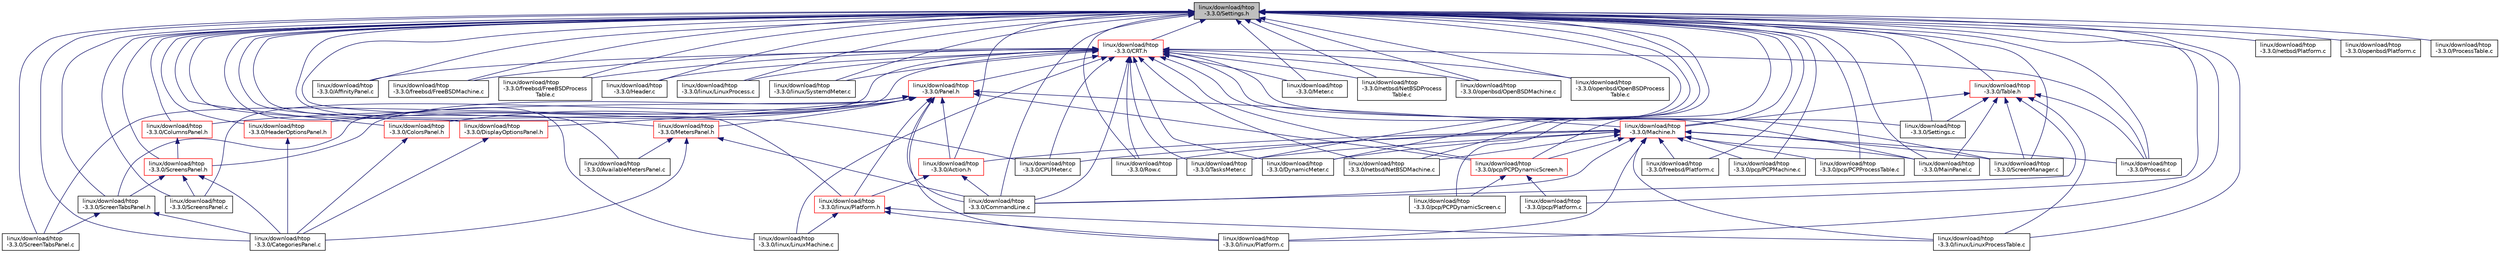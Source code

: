 digraph "linux/download/htop-3.3.0/Settings.h"
{
  edge [fontname="Helvetica",fontsize="10",labelfontname="Helvetica",labelfontsize="10"];
  node [fontname="Helvetica",fontsize="10",shape=record];
  Node25 [label="linux/download/htop\l-3.3.0/Settings.h",height=0.2,width=0.4,color="black", fillcolor="grey75", style="filled", fontcolor="black"];
  Node25 -> Node26 [dir="back",color="midnightblue",fontsize="10",style="solid"];
  Node26 [label="linux/download/htop\l-3.3.0/CRT.h",height=0.2,width=0.4,color="red", fillcolor="white", style="filled",URL="$CRT_8h.html"];
  Node26 -> Node27 [dir="back",color="midnightblue",fontsize="10",style="solid"];
  Node27 [label="linux/download/htop\l-3.3.0/Panel.h",height=0.2,width=0.4,color="red", fillcolor="white", style="filled",URL="$Panel_8h.html"];
  Node27 -> Node28 [dir="back",color="midnightblue",fontsize="10",style="solid"];
  Node28 [label="linux/download/htop\l-3.3.0/Machine.h",height=0.2,width=0.4,color="red", fillcolor="white", style="filled",URL="$Machine_8h.html"];
  Node28 -> Node30 [dir="back",color="midnightblue",fontsize="10",style="solid"];
  Node30 [label="linux/download/htop\l-3.3.0/Action.h",height=0.2,width=0.4,color="red", fillcolor="white", style="filled",URL="$Action_8h.html"];
  Node30 -> Node38 [dir="back",color="midnightblue",fontsize="10",style="solid"];
  Node38 [label="linux/download/htop\l-3.3.0/CommandLine.c",height=0.2,width=0.4,color="black", fillcolor="white", style="filled",URL="$CommandLine_8c.html"];
  Node30 -> Node62 [dir="back",color="midnightblue",fontsize="10",style="solid"];
  Node62 [label="linux/download/htop\l-3.3.0/linux/Platform.h",height=0.2,width=0.4,color="red", fillcolor="white", style="filled",URL="$linux_2Platform_8h.html"];
  Node62 -> Node63 [dir="back",color="midnightblue",fontsize="10",style="solid"];
  Node63 [label="linux/download/htop\l-3.3.0/linux/LinuxMachine.c",height=0.2,width=0.4,color="black", fillcolor="white", style="filled",URL="$LinuxMachine_8c.html"];
  Node62 -> Node64 [dir="back",color="midnightblue",fontsize="10",style="solid"];
  Node64 [label="linux/download/htop\l-3.3.0/linux/LinuxProcessTable.c",height=0.2,width=0.4,color="black", fillcolor="white", style="filled",URL="$LinuxProcessTable_8c.html"];
  Node62 -> Node50 [dir="back",color="midnightblue",fontsize="10",style="solid"];
  Node50 [label="linux/download/htop\l-3.3.0/linux/Platform.c",height=0.2,width=0.4,color="black", fillcolor="white", style="filled",URL="$linux_2Platform_8c.html"];
  Node28 -> Node38 [dir="back",color="midnightblue",fontsize="10",style="solid"];
  Node28 -> Node93 [dir="back",color="midnightblue",fontsize="10",style="solid"];
  Node93 [label="linux/download/htop\l-3.3.0/CPUMeter.c",height=0.2,width=0.4,color="black", fillcolor="white", style="filled",URL="$CPUMeter_8c.html"];
  Node28 -> Node96 [dir="back",color="midnightblue",fontsize="10",style="solid"];
  Node96 [label="linux/download/htop\l-3.3.0/DynamicMeter.c",height=0.2,width=0.4,color="black", fillcolor="white", style="filled",URL="$DynamicMeter_8c.html"];
  Node28 -> Node61 [dir="back",color="midnightblue",fontsize="10",style="solid"];
  Node61 [label="linux/download/htop\l-3.3.0/freebsd/Platform.c",height=0.2,width=0.4,color="black", fillcolor="white", style="filled",URL="$freebsd_2Platform_8c.html"];
  Node28 -> Node64 [dir="back",color="midnightblue",fontsize="10",style="solid"];
  Node28 -> Node50 [dir="back",color="midnightblue",fontsize="10",style="solid"];
  Node28 -> Node51 [dir="back",color="midnightblue",fontsize="10",style="solid"];
  Node51 [label="linux/download/htop\l-3.3.0/MainPanel.c",height=0.2,width=0.4,color="black", fillcolor="white", style="filled",URL="$MainPanel_8c.html"];
  Node28 -> Node172 [dir="back",color="midnightblue",fontsize="10",style="solid"];
  Node172 [label="linux/download/htop\l-3.3.0/netbsd/NetBSDMachine.c",height=0.2,width=0.4,color="black", fillcolor="white", style="filled",URL="$NetBSDMachine_8c.html"];
  Node28 -> Node195 [dir="back",color="midnightblue",fontsize="10",style="solid"];
  Node195 [label="linux/download/htop\l-3.3.0/pcp/PCPDynamicScreen.h",height=0.2,width=0.4,color="red", fillcolor="white", style="filled",URL="$PCPDynamicScreen_8h.html"];
  Node195 -> Node75 [dir="back",color="midnightblue",fontsize="10",style="solid"];
  Node75 [label="linux/download/htop\l-3.3.0/pcp/PCPDynamicScreen.c",height=0.2,width=0.4,color="black", fillcolor="white", style="filled",URL="$PCPDynamicScreen_8c.html"];
  Node195 -> Node83 [dir="back",color="midnightblue",fontsize="10",style="solid"];
  Node83 [label="linux/download/htop\l-3.3.0/pcp/Platform.c",height=0.2,width=0.4,color="black", fillcolor="white", style="filled",URL="$pcp_2Platform_8c.html"];
  Node28 -> Node80 [dir="back",color="midnightblue",fontsize="10",style="solid"];
  Node80 [label="linux/download/htop\l-3.3.0/pcp/PCPMachine.c",height=0.2,width=0.4,color="black", fillcolor="white", style="filled",URL="$PCPMachine_8c.html"];
  Node28 -> Node82 [dir="back",color="midnightblue",fontsize="10",style="solid"];
  Node82 [label="linux/download/htop\l-3.3.0/pcp/PCPProcessTable.c",height=0.2,width=0.4,color="black", fillcolor="white", style="filled",URL="$PCPProcessTable_8c.html"];
  Node28 -> Node177 [dir="back",color="midnightblue",fontsize="10",style="solid"];
  Node177 [label="linux/download/htop\l-3.3.0/Process.c",height=0.2,width=0.4,color="black", fillcolor="white", style="filled",URL="$Process_8c.html"];
  Node28 -> Node199 [dir="back",color="midnightblue",fontsize="10",style="solid"];
  Node199 [label="linux/download/htop\l-3.3.0/Row.c",height=0.2,width=0.4,color="black", fillcolor="white", style="filled",URL="$Row_8c.html"];
  Node28 -> Node48 [dir="back",color="midnightblue",fontsize="10",style="solid"];
  Node48 [label="linux/download/htop\l-3.3.0/ScreenManager.c",height=0.2,width=0.4,color="black", fillcolor="white", style="filled",URL="$ScreenManager_8c.html"];
  Node28 -> Node147 [dir="back",color="midnightblue",fontsize="10",style="solid"];
  Node147 [label="linux/download/htop\l-3.3.0/TasksMeter.c",height=0.2,width=0.4,color="black", fillcolor="white", style="filled",URL="$TasksMeter_8c.html"];
  Node27 -> Node30 [dir="back",color="midnightblue",fontsize="10",style="solid"];
  Node27 -> Node222 [dir="back",color="midnightblue",fontsize="10",style="solid"];
  Node222 [label="linux/download/htop\l-3.3.0/ColumnsPanel.h",height=0.2,width=0.4,color="red", fillcolor="white", style="filled",URL="$ColumnsPanel_8h.html"];
  Node222 -> Node44 [dir="back",color="midnightblue",fontsize="10",style="solid"];
  Node44 [label="linux/download/htop\l-3.3.0/ScreensPanel.h",height=0.2,width=0.4,color="red", fillcolor="white", style="filled",URL="$ScreensPanel_8h.html"];
  Node44 -> Node34 [dir="back",color="midnightblue",fontsize="10",style="solid"];
  Node34 [label="linux/download/htop\l-3.3.0/CategoriesPanel.c",height=0.2,width=0.4,color="black", fillcolor="white", style="filled",URL="$CategoriesPanel_8c.html"];
  Node44 -> Node45 [dir="back",color="midnightblue",fontsize="10",style="solid"];
  Node45 [label="linux/download/htop\l-3.3.0/ScreenTabsPanel.h",height=0.2,width=0.4,color="black", fillcolor="white", style="filled",URL="$ScreenTabsPanel_8h.html"];
  Node45 -> Node34 [dir="back",color="midnightblue",fontsize="10",style="solid"];
  Node45 -> Node46 [dir="back",color="midnightblue",fontsize="10",style="solid"];
  Node46 [label="linux/download/htop\l-3.3.0/ScreenTabsPanel.c",height=0.2,width=0.4,color="black", fillcolor="white", style="filled",URL="$ScreenTabsPanel_8c.html"];
  Node44 -> Node47 [dir="back",color="midnightblue",fontsize="10",style="solid"];
  Node47 [label="linux/download/htop\l-3.3.0/ScreensPanel.c",height=0.2,width=0.4,color="black", fillcolor="white", style="filled",URL="$ScreensPanel_8c.html"];
  Node27 -> Node35 [dir="back",color="midnightblue",fontsize="10",style="solid"];
  Node35 [label="linux/download/htop\l-3.3.0/MetersPanel.h",height=0.2,width=0.4,color="red", fillcolor="white", style="filled",URL="$MetersPanel_8h.html"];
  Node35 -> Node37 [dir="back",color="midnightblue",fontsize="10",style="solid"];
  Node37 [label="linux/download/htop\l-3.3.0/AvailableMetersPanel.c",height=0.2,width=0.4,color="black", fillcolor="white", style="filled",URL="$AvailableMetersPanel_8c.html"];
  Node35 -> Node34 [dir="back",color="midnightblue",fontsize="10",style="solid"];
  Node35 -> Node38 [dir="back",color="midnightblue",fontsize="10",style="solid"];
  Node27 -> Node224 [dir="back",color="midnightblue",fontsize="10",style="solid"];
  Node224 [label="linux/download/htop\l-3.3.0/ColorsPanel.h",height=0.2,width=0.4,color="red", fillcolor="white", style="filled",URL="$ColorsPanel_8h.html"];
  Node224 -> Node34 [dir="back",color="midnightblue",fontsize="10",style="solid"];
  Node27 -> Node40 [dir="back",color="midnightblue",fontsize="10",style="solid"];
  Node40 [label="linux/download/htop\l-3.3.0/DisplayOptionsPanel.h",height=0.2,width=0.4,color="red", fillcolor="white", style="filled",URL="$DisplayOptionsPanel_8h.html"];
  Node40 -> Node34 [dir="back",color="midnightblue",fontsize="10",style="solid"];
  Node27 -> Node42 [dir="back",color="midnightblue",fontsize="10",style="solid"];
  Node42 [label="linux/download/htop\l-3.3.0/HeaderOptionsPanel.h",height=0.2,width=0.4,color="red", fillcolor="white", style="filled",URL="$HeaderOptionsPanel_8h.html"];
  Node42 -> Node34 [dir="back",color="midnightblue",fontsize="10",style="solid"];
  Node27 -> Node44 [dir="back",color="midnightblue",fontsize="10",style="solid"];
  Node27 -> Node45 [dir="back",color="midnightblue",fontsize="10",style="solid"];
  Node27 -> Node38 [dir="back",color="midnightblue",fontsize="10",style="solid"];
  Node27 -> Node50 [dir="back",color="midnightblue",fontsize="10",style="solid"];
  Node27 -> Node62 [dir="back",color="midnightblue",fontsize="10",style="solid"];
  Node27 -> Node195 [dir="back",color="midnightblue",fontsize="10",style="solid"];
  Node26 -> Node154 [dir="back",color="midnightblue",fontsize="10",style="solid"];
  Node154 [label="linux/download/htop\l-3.3.0/AffinityPanel.c",height=0.2,width=0.4,color="black", fillcolor="white", style="filled",URL="$AffinityPanel_8c.html"];
  Node26 -> Node38 [dir="back",color="midnightblue",fontsize="10",style="solid"];
  Node26 -> Node93 [dir="back",color="midnightblue",fontsize="10",style="solid"];
  Node26 -> Node96 [dir="back",color="midnightblue",fontsize="10",style="solid"];
  Node26 -> Node185 [dir="back",color="midnightblue",fontsize="10",style="solid"];
  Node185 [label="linux/download/htop\l-3.3.0/freebsd/FreeBSDMachine.c",height=0.2,width=0.4,color="black", fillcolor="white", style="filled",URL="$FreeBSDMachine_8c.html"];
  Node26 -> Node162 [dir="back",color="midnightblue",fontsize="10",style="solid"];
  Node162 [label="linux/download/htop\l-3.3.0/freebsd/FreeBSDProcess\lTable.c",height=0.2,width=0.4,color="black", fillcolor="white", style="filled",URL="$FreeBSDProcessTable_8c.html"];
  Node26 -> Node100 [dir="back",color="midnightblue",fontsize="10",style="solid"];
  Node100 [label="linux/download/htop\l-3.3.0/Header.c",height=0.2,width=0.4,color="black", fillcolor="white", style="filled",URL="$Header_8c.html"];
  Node26 -> Node63 [dir="back",color="midnightblue",fontsize="10",style="solid"];
  Node26 -> Node169 [dir="back",color="midnightblue",fontsize="10",style="solid"];
  Node169 [label="linux/download/htop\l-3.3.0/linux/LinuxProcess.c",height=0.2,width=0.4,color="black", fillcolor="white", style="filled",URL="$LinuxProcess_8c.html"];
  Node26 -> Node136 [dir="back",color="midnightblue",fontsize="10",style="solid"];
  Node136 [label="linux/download/htop\l-3.3.0/linux/SystemdMeter.c",height=0.2,width=0.4,color="black", fillcolor="white", style="filled",URL="$SystemdMeter_8c.html"];
  Node26 -> Node51 [dir="back",color="midnightblue",fontsize="10",style="solid"];
  Node26 -> Node143 [dir="back",color="midnightblue",fontsize="10",style="solid"];
  Node143 [label="linux/download/htop\l-3.3.0/Meter.c",height=0.2,width=0.4,color="black", fillcolor="white", style="filled",URL="$Meter_8c.html"];
  Node26 -> Node172 [dir="back",color="midnightblue",fontsize="10",style="solid"];
  Node26 -> Node173 [dir="back",color="midnightblue",fontsize="10",style="solid"];
  Node173 [label="linux/download/htop\l-3.3.0/netbsd/NetBSDProcess\lTable.c",height=0.2,width=0.4,color="black", fillcolor="white", style="filled",URL="$NetBSDProcessTable_8c.html"];
  Node26 -> Node192 [dir="back",color="midnightblue",fontsize="10",style="solid"];
  Node192 [label="linux/download/htop\l-3.3.0/openbsd/OpenBSDMachine.c",height=0.2,width=0.4,color="black", fillcolor="white", style="filled",URL="$OpenBSDMachine_8c.html"];
  Node26 -> Node175 [dir="back",color="midnightblue",fontsize="10",style="solid"];
  Node175 [label="linux/download/htop\l-3.3.0/openbsd/OpenBSDProcess\lTable.c",height=0.2,width=0.4,color="black", fillcolor="white", style="filled",URL="$OpenBSDProcessTable_8c.html"];
  Node26 -> Node195 [dir="back",color="midnightblue",fontsize="10",style="solid"];
  Node26 -> Node177 [dir="back",color="midnightblue",fontsize="10",style="solid"];
  Node26 -> Node199 [dir="back",color="midnightblue",fontsize="10",style="solid"];
  Node26 -> Node48 [dir="back",color="midnightblue",fontsize="10",style="solid"];
  Node26 -> Node47 [dir="back",color="midnightblue",fontsize="10",style="solid"];
  Node26 -> Node46 [dir="back",color="midnightblue",fontsize="10",style="solid"];
  Node26 -> Node108 [dir="back",color="midnightblue",fontsize="10",style="solid"];
  Node108 [label="linux/download/htop\l-3.3.0/Settings.c",height=0.2,width=0.4,color="black", fillcolor="white", style="filled",URL="$Settings_8c.html"];
  Node26 -> Node147 [dir="back",color="midnightblue",fontsize="10",style="solid"];
  Node25 -> Node28 [dir="back",color="midnightblue",fontsize="10",style="solid"];
  Node25 -> Node237 [dir="back",color="midnightblue",fontsize="10",style="solid"];
  Node237 [label="linux/download/htop\l-3.3.0/Table.h",height=0.2,width=0.4,color="red", fillcolor="white", style="filled",URL="$Table_8h.html"];
  Node237 -> Node28 [dir="back",color="midnightblue",fontsize="10",style="solid"];
  Node237 -> Node38 [dir="back",color="midnightblue",fontsize="10",style="solid"];
  Node237 -> Node64 [dir="back",color="midnightblue",fontsize="10",style="solid"];
  Node237 -> Node51 [dir="back",color="midnightblue",fontsize="10",style="solid"];
  Node237 -> Node177 [dir="back",color="midnightblue",fontsize="10",style="solid"];
  Node237 -> Node48 [dir="back",color="midnightblue",fontsize="10",style="solid"];
  Node237 -> Node108 [dir="back",color="midnightblue",fontsize="10",style="solid"];
  Node25 -> Node30 [dir="back",color="midnightblue",fontsize="10",style="solid"];
  Node25 -> Node154 [dir="back",color="midnightblue",fontsize="10",style="solid"];
  Node25 -> Node222 [dir="back",color="midnightblue",fontsize="10",style="solid"];
  Node25 -> Node35 [dir="back",color="midnightblue",fontsize="10",style="solid"];
  Node25 -> Node37 [dir="back",color="midnightblue",fontsize="10",style="solid"];
  Node25 -> Node224 [dir="back",color="midnightblue",fontsize="10",style="solid"];
  Node25 -> Node40 [dir="back",color="midnightblue",fontsize="10",style="solid"];
  Node25 -> Node42 [dir="back",color="midnightblue",fontsize="10",style="solid"];
  Node25 -> Node44 [dir="back",color="midnightblue",fontsize="10",style="solid"];
  Node25 -> Node45 [dir="back",color="midnightblue",fontsize="10",style="solid"];
  Node25 -> Node34 [dir="back",color="midnightblue",fontsize="10",style="solid"];
  Node25 -> Node38 [dir="back",color="midnightblue",fontsize="10",style="solid"];
  Node25 -> Node93 [dir="back",color="midnightblue",fontsize="10",style="solid"];
  Node25 -> Node96 [dir="back",color="midnightblue",fontsize="10",style="solid"];
  Node25 -> Node185 [dir="back",color="midnightblue",fontsize="10",style="solid"];
  Node25 -> Node162 [dir="back",color="midnightblue",fontsize="10",style="solid"];
  Node25 -> Node61 [dir="back",color="midnightblue",fontsize="10",style="solid"];
  Node25 -> Node100 [dir="back",color="midnightblue",fontsize="10",style="solid"];
  Node25 -> Node63 [dir="back",color="midnightblue",fontsize="10",style="solid"];
  Node25 -> Node169 [dir="back",color="midnightblue",fontsize="10",style="solid"];
  Node25 -> Node64 [dir="back",color="midnightblue",fontsize="10",style="solid"];
  Node25 -> Node50 [dir="back",color="midnightblue",fontsize="10",style="solid"];
  Node25 -> Node62 [dir="back",color="midnightblue",fontsize="10",style="solid"];
  Node25 -> Node136 [dir="back",color="midnightblue",fontsize="10",style="solid"];
  Node25 -> Node51 [dir="back",color="midnightblue",fontsize="10",style="solid"];
  Node25 -> Node143 [dir="back",color="midnightblue",fontsize="10",style="solid"];
  Node25 -> Node172 [dir="back",color="midnightblue",fontsize="10",style="solid"];
  Node25 -> Node173 [dir="back",color="midnightblue",fontsize="10",style="solid"];
  Node25 -> Node68 [dir="back",color="midnightblue",fontsize="10",style="solid"];
  Node68 [label="linux/download/htop\l-3.3.0/netbsd/Platform.c",height=0.2,width=0.4,color="black", fillcolor="white", style="filled",URL="$netbsd_2Platform_8c.html"];
  Node25 -> Node192 [dir="back",color="midnightblue",fontsize="10",style="solid"];
  Node25 -> Node175 [dir="back",color="midnightblue",fontsize="10",style="solid"];
  Node25 -> Node70 [dir="back",color="midnightblue",fontsize="10",style="solid"];
  Node70 [label="linux/download/htop\l-3.3.0/openbsd/Platform.c",height=0.2,width=0.4,color="black", fillcolor="white", style="filled",URL="$openbsd_2Platform_8c.html"];
  Node25 -> Node195 [dir="back",color="midnightblue",fontsize="10",style="solid"];
  Node25 -> Node75 [dir="back",color="midnightblue",fontsize="10",style="solid"];
  Node25 -> Node80 [dir="back",color="midnightblue",fontsize="10",style="solid"];
  Node25 -> Node82 [dir="back",color="midnightblue",fontsize="10",style="solid"];
  Node25 -> Node83 [dir="back",color="midnightblue",fontsize="10",style="solid"];
  Node25 -> Node177 [dir="back",color="midnightblue",fontsize="10",style="solid"];
  Node25 -> Node178 [dir="back",color="midnightblue",fontsize="10",style="solid"];
  Node178 [label="linux/download/htop\l-3.3.0/ProcessTable.c",height=0.2,width=0.4,color="black", fillcolor="white", style="filled",URL="$ProcessTable_8c.html"];
  Node25 -> Node199 [dir="back",color="midnightblue",fontsize="10",style="solid"];
  Node25 -> Node48 [dir="back",color="midnightblue",fontsize="10",style="solid"];
  Node25 -> Node47 [dir="back",color="midnightblue",fontsize="10",style="solid"];
  Node25 -> Node46 [dir="back",color="midnightblue",fontsize="10",style="solid"];
  Node25 -> Node108 [dir="back",color="midnightblue",fontsize="10",style="solid"];
  Node25 -> Node147 [dir="back",color="midnightblue",fontsize="10",style="solid"];
}
